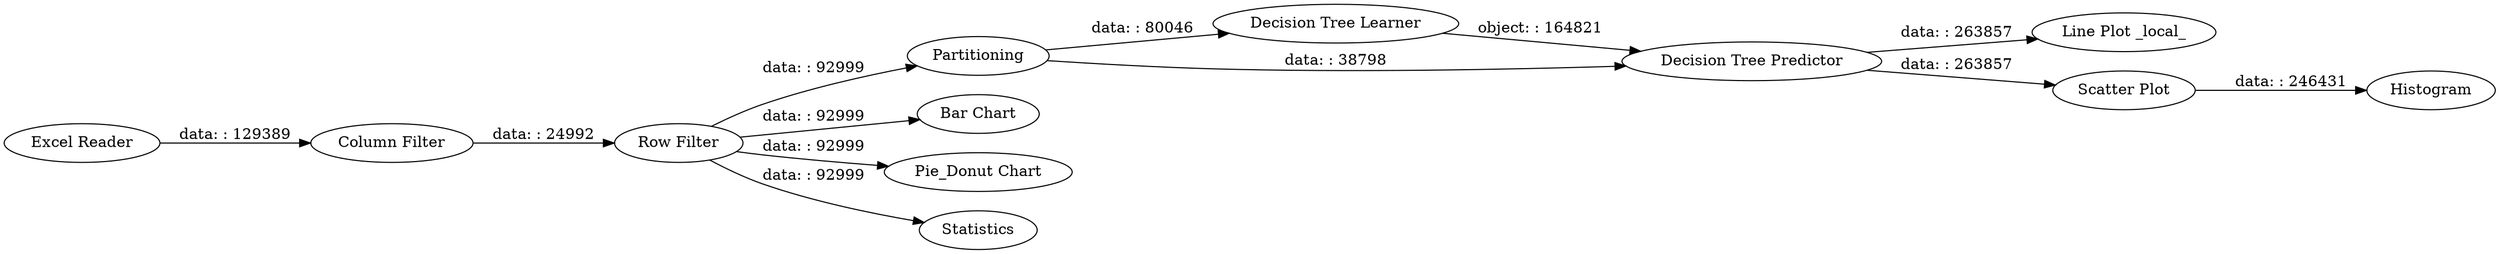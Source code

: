 digraph {
	"-5898472266172117405_247" [label="Line Plot _local_"]
	"-5898472266172117405_12" [label=Partitioning]
	"-5898472266172117405_7" [label="Bar Chart"]
	"-5898472266172117405_248" [label=Histogram]
	"-5898472266172117405_1" [label="Excel Reader"]
	"-5898472266172117405_11" [label="Scatter Plot"]
	"-5898472266172117405_5" [label="Pie_Donut Chart"]
	"-5898472266172117405_9" [label=Statistics]
	"-5898472266172117405_246" [label="Decision Tree Learner"]
	"-5898472266172117405_2" [label="Column Filter"]
	"-5898472266172117405_4" [label="Decision Tree Predictor"]
	"-5898472266172117405_245" [label="Row Filter"]
	"-5898472266172117405_1" -> "-5898472266172117405_2" [label="data: : 129389"]
	"-5898472266172117405_12" -> "-5898472266172117405_246" [label="data: : 80046"]
	"-5898472266172117405_245" -> "-5898472266172117405_7" [label="data: : 92999"]
	"-5898472266172117405_245" -> "-5898472266172117405_12" [label="data: : 92999"]
	"-5898472266172117405_245" -> "-5898472266172117405_5" [label="data: : 92999"]
	"-5898472266172117405_245" -> "-5898472266172117405_9" [label="data: : 92999"]
	"-5898472266172117405_246" -> "-5898472266172117405_4" [label="object: : 164821"]
	"-5898472266172117405_4" -> "-5898472266172117405_247" [label="data: : 263857"]
	"-5898472266172117405_12" -> "-5898472266172117405_4" [label="data: : 38798"]
	"-5898472266172117405_4" -> "-5898472266172117405_11" [label="data: : 263857"]
	"-5898472266172117405_11" -> "-5898472266172117405_248" [label="data: : 246431"]
	"-5898472266172117405_2" -> "-5898472266172117405_245" [label="data: : 24992"]
	rankdir=LR
}
